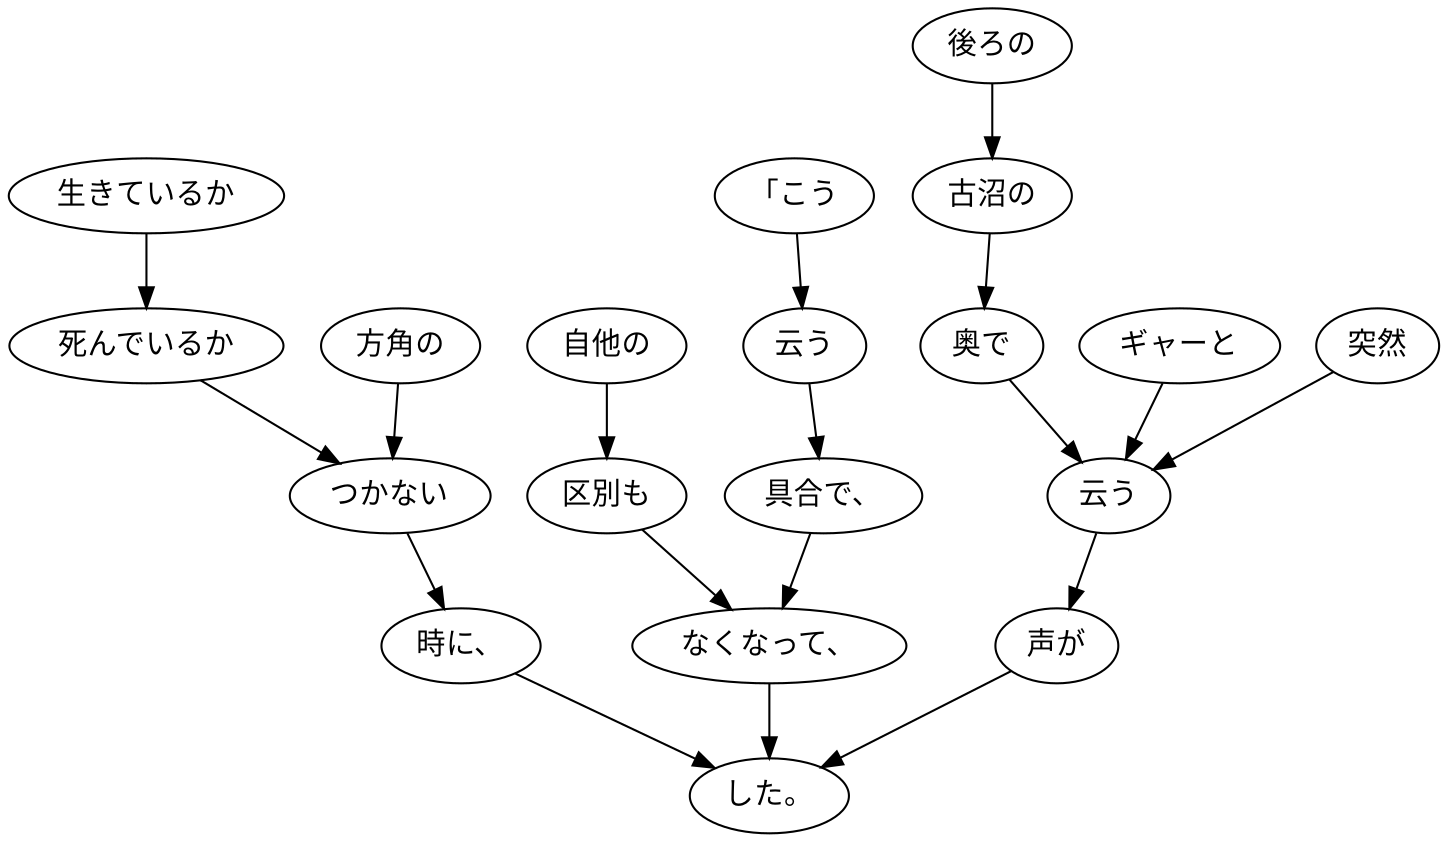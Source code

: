 digraph graph8351 {
	node0 [label="「こう"];
	node1 [label="云う"];
	node2 [label="具合で、"];
	node3 [label="自他の"];
	node4 [label="区別も"];
	node5 [label="なくなって、"];
	node6 [label="生きているか"];
	node7 [label="死んでいるか"];
	node8 [label="方角の"];
	node9 [label="つかない"];
	node10 [label="時に、"];
	node11 [label="突然"];
	node12 [label="後ろの"];
	node13 [label="古沼の"];
	node14 [label="奥で"];
	node15 [label="ギャーと"];
	node16 [label="云う"];
	node17 [label="声が"];
	node18 [label="した。"];
	node0 -> node1;
	node1 -> node2;
	node2 -> node5;
	node3 -> node4;
	node4 -> node5;
	node5 -> node18;
	node6 -> node7;
	node7 -> node9;
	node8 -> node9;
	node9 -> node10;
	node10 -> node18;
	node11 -> node16;
	node12 -> node13;
	node13 -> node14;
	node14 -> node16;
	node15 -> node16;
	node16 -> node17;
	node17 -> node18;
}
